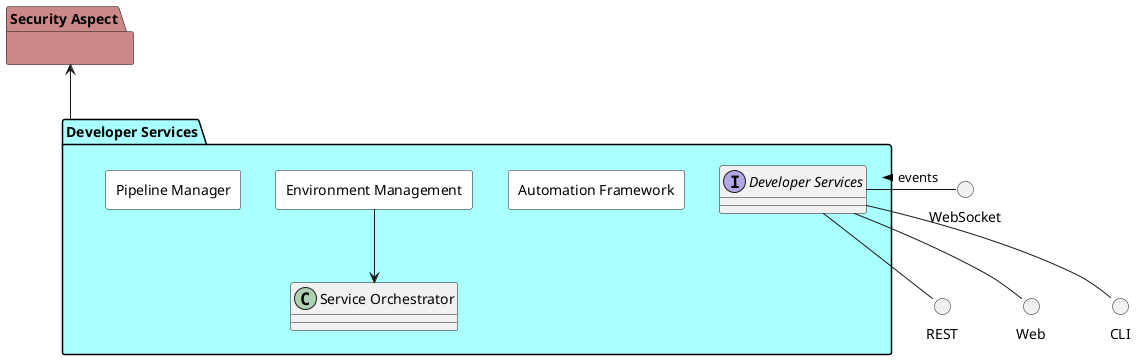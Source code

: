 @startuml


package "Security Aspect" #cc8888 {

}


package "Developer Services" #aaffff {

    interface "Developer Services" as i {
    
    
    }
}

circle REST
circle Web
circle CLI
circle WebSocket

i -down- Web
i -down- CLI
i -down- REST
WebSocket -left- i: events >

package "Developer Services" #aaffff {


rectangle "Automation Framework" #white {
}

rectangle "Environment Management" #white {
}

rectangle "Pipeline Manager" #white {
}

    "Environment Management" --> "Service Orchestrator"
    
}


    "Security Aspect" <-- "Developer Services"


@enduml
